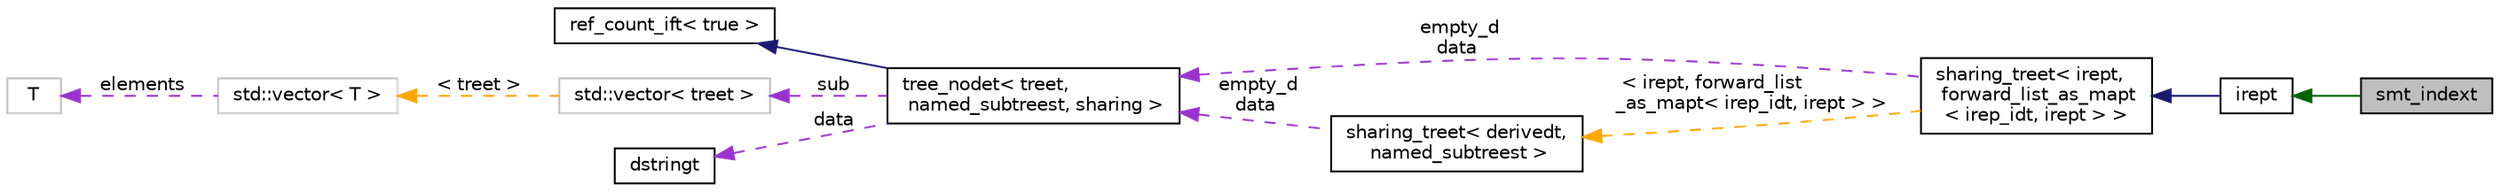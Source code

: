 digraph "smt_indext"
{
 // LATEX_PDF_SIZE
  bgcolor="transparent";
  edge [fontname="Helvetica",fontsize="10",labelfontname="Helvetica",labelfontsize="10"];
  node [fontname="Helvetica",fontsize="10",shape=record];
  rankdir="LR";
  Node1 [label="smt_indext",height=0.2,width=0.4,color="black", fillcolor="grey75", style="filled", fontcolor="black",tooltip="For implementation of indexed identifiers."];
  Node2 -> Node1 [dir="back",color="darkgreen",fontsize="10",style="solid",fontname="Helvetica"];
  Node2 [label="irept",height=0.2,width=0.4,color="black",URL="$classirept.html",tooltip="There are a large number of kinds of tree structured or tree-like data in CPROVER."];
  Node3 -> Node2 [dir="back",color="midnightblue",fontsize="10",style="solid",fontname="Helvetica"];
  Node3 [label="sharing_treet\< irept,\l forward_list_as_mapt\l\< irep_idt, irept \> \>",height=0.2,width=0.4,color="black",URL="$classsharing__treet.html",tooltip=" "];
  Node4 -> Node3 [dir="back",color="darkorchid3",fontsize="10",style="dashed",label=" empty_d\ndata" ,fontname="Helvetica"];
  Node4 [label="tree_nodet\< treet,\l named_subtreest, sharing \>",height=0.2,width=0.4,color="black",URL="$classtree__nodet.html",tooltip="A node with data in a tree, it contains:"];
  Node5 -> Node4 [dir="back",color="midnightblue",fontsize="10",style="solid",fontname="Helvetica"];
  Node5 [label="ref_count_ift\< true \>",height=0.2,width=0.4,color="black",URL="$structref__count__ift_3_01true_01_4.html",tooltip=" "];
  Node6 -> Node4 [dir="back",color="darkorchid3",fontsize="10",style="dashed",label=" sub" ,fontname="Helvetica"];
  Node6 [label="std::vector\< treet \>",height=0.2,width=0.4,color="grey75",tooltip=" "];
  Node7 -> Node6 [dir="back",color="orange",fontsize="10",style="dashed",label=" \< treet \>" ,fontname="Helvetica"];
  Node7 [label="std::vector\< T \>",height=0.2,width=0.4,color="grey75",tooltip="STL class."];
  Node8 -> Node7 [dir="back",color="darkorchid3",fontsize="10",style="dashed",label=" elements" ,fontname="Helvetica"];
  Node8 [label="T",height=0.2,width=0.4,color="grey75",tooltip=" "];
  Node9 -> Node4 [dir="back",color="darkorchid3",fontsize="10",style="dashed",label=" data" ,fontname="Helvetica"];
  Node9 [label="dstringt",height=0.2,width=0.4,color="black",URL="$classdstringt.html",tooltip="dstringt has one field, an unsigned integer no which is an index into a static table of strings."];
  Node10 -> Node3 [dir="back",color="orange",fontsize="10",style="dashed",label=" \< irept, forward_list\l_as_mapt\< irep_idt, irept \> \>" ,fontname="Helvetica"];
  Node10 [label="sharing_treet\< derivedt,\l named_subtreest \>",height=0.2,width=0.4,color="black",URL="$classsharing__treet.html",tooltip="Base class for tree-like data structures with sharing."];
  Node4 -> Node10 [dir="back",color="darkorchid3",fontsize="10",style="dashed",label=" empty_d\ndata" ,fontname="Helvetica"];
}
